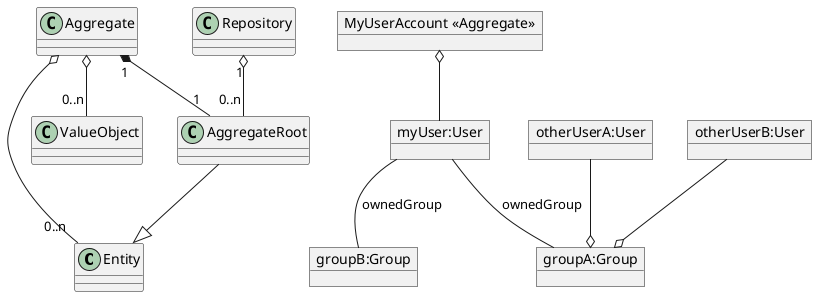 @startuml
class Entity
class ValueObject
class Aggregate
class AggregateRoot

AggregateRoot --|> Entity
Aggregate o-- "0..n" Entity
Aggregate o-- "0..n" ValueObject
Aggregate "1" *-- "1" AggregateRoot
Repository "1" o-- "0..n" AggregateRoot

object "MyUserAccount <<Aggregate>>" as a
object "myUser:User" as u
object "otherUserA:User" as ua
object "otherUserB:User" as ub
object "groupA:Group" as ga
object "groupB:Group" as gb

a o-- u
u -- ga: ownedGroup
u -- gb: ownedGroup
ua --o ga
ub --o ga
@enduml